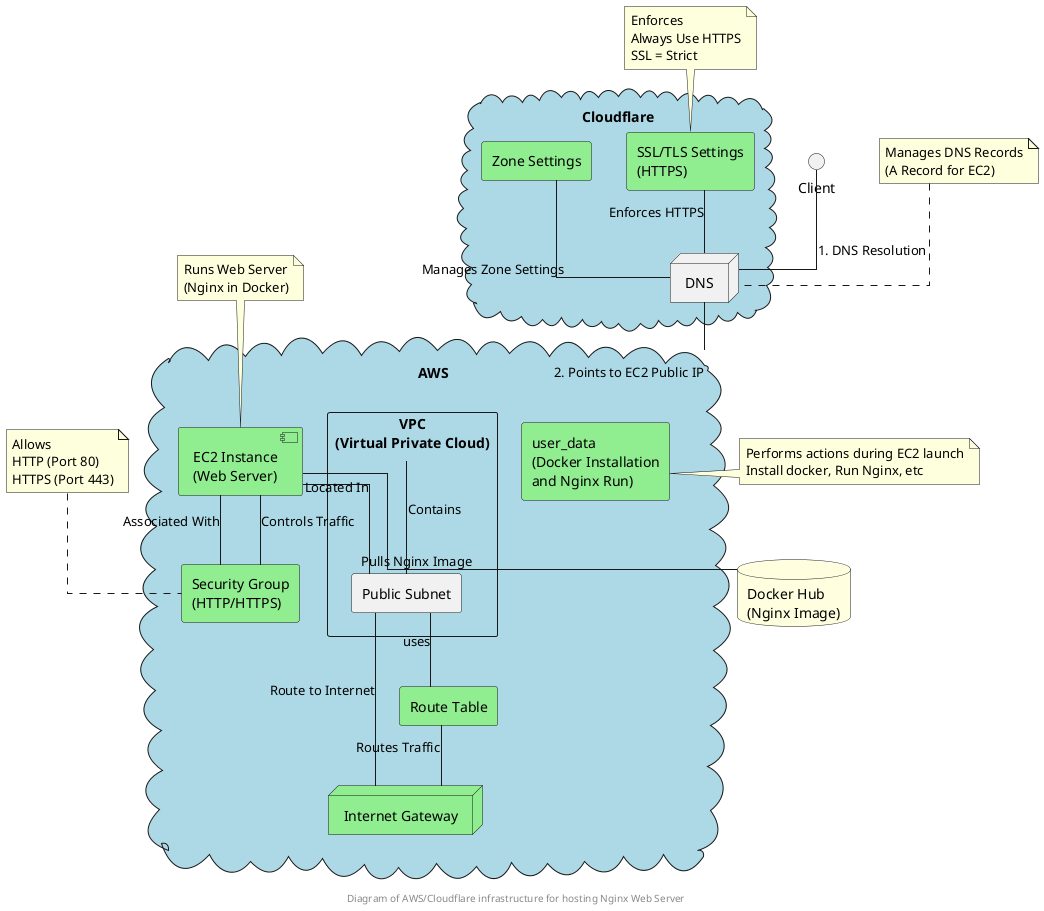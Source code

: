 @startuml
skinparam linetype ortho
skinparam shadowing false

!define CLOUD_COLOR lightblue
!define RESOURCE_COLOR lightgreen
!define DATA_COLOR lightyellow

cloud "Cloudflare" as Cloudflare #CLOUD_COLOR {
  node "DNS" as CloudflareDNS
  rectangle "SSL/TLS Settings\n(HTTPS)" as CloudflareSSL #RESOURCE_COLOR
  rectangle "Zone Settings" as CloudflareZone #RESOURCE_COLOR
}

cloud "AWS" as AWS #CLOUD_COLOR {
  rectangle "VPC\n(Virtual Private Cloud)" as VPC {
    rectangle "Public Subnet" as PublicSubnet
  }
  component "EC2 Instance\n(Web Server)" as EC2 #RESOURCE_COLOR
  rectangle "Security Group\n(HTTP/HTTPS)" as SecurityGroup #RESOURCE_COLOR
  node "Internet Gateway" as InternetGateway #RESOURCE_COLOR
  rectangle "Route Table" as RouteTable #RESOURCE_COLOR
  rectangle "user_data\n(Docker Installation\nand Nginx Run)" as UserData #RESOURCE_COLOR
}

database "Docker Hub\n(Nginx Image)" as DockerHub #DATA_COLOR

' === Connections ===

Client -- CloudflareDNS : 1. DNS Resolution
CloudflareDNS -- AWS : 2. Points to EC2 Public IP

CloudflareSSL -- CloudflareDNS : Enforces HTTPS
CloudflareZone -- CloudflareDNS : Manages Zone Settings

EC2 -- DockerHub : Pulls Nginx Image
EC2 -- PublicSubnet : Located In
EC2 -- SecurityGroup : Associated With

PublicSubnet -- InternetGateway : Route to Internet
PublicSubnet -- RouteTable : uses
RouteTable -- InternetGateway : Routes Traffic

SecurityGroup -- EC2 : Controls Traffic

VPC -- PublicSubnet : Contains

' === Annotations ===
note top of CloudflareDNS : Manages DNS Records\n(A Record for EC2)
note top of CloudflareSSL : Enforces\nAlways Use HTTPS\nSSL = Strict
note top of EC2 : Runs Web Server\n(Nginx in Docker)
note top of SecurityGroup : Allows\nHTTP (Port 80)\nHTTPS (Port 443)
note right of UserData : Performs actions during EC2 launch\nInstall docker, Run Nginx, etc
center footer Diagram of AWS/Cloudflare infrastructure for hosting Nginx Web Server
@enduml